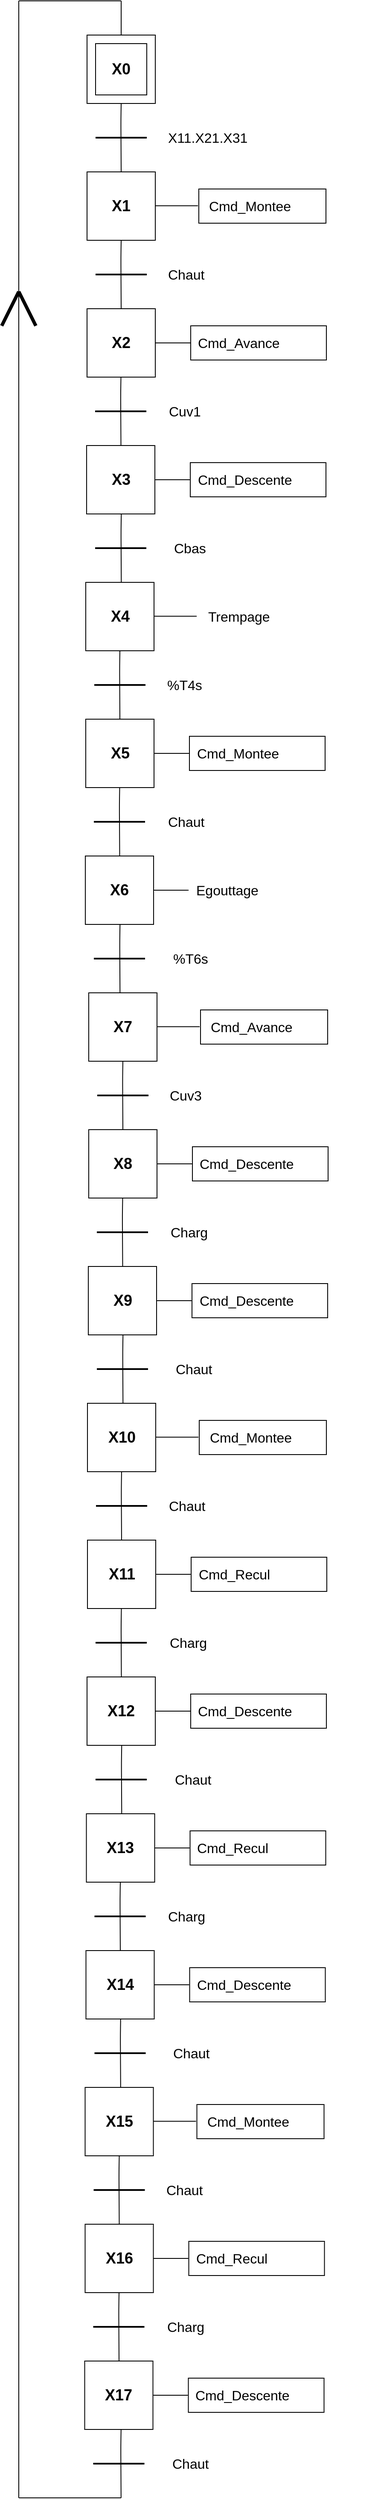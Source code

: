 <mxfile version="12.9.11" type="github">
  <diagram id="j1norhdIm9kePcJpWqvb" name="Page-1">
    <mxGraphModel dx="1038" dy="1717" grid="1" gridSize="10" guides="1" tooltips="1" connect="1" arrows="1" fold="1" page="1" pageScale="1" pageWidth="827" pageHeight="1169" math="0" shadow="0">
      <root>
        <mxCell id="0" />
        <mxCell id="1" parent="0" />
        <mxCell id="5EyspFnGqT75Ce_qzCmO-32" value="" style="rounded=0;whiteSpace=wrap;html=1;" parent="1" vertex="1">
          <mxGeometry x="441" y="-540" width="159" height="40" as="geometry" />
        </mxCell>
        <mxCell id="5EyspFnGqT75Ce_qzCmO-27" value="" style="rounded=0;whiteSpace=wrap;html=1;" parent="1" vertex="1">
          <mxGeometry x="451" y="-860" width="149" height="40" as="geometry" />
        </mxCell>
        <mxCell id="5EyspFnGqT75Ce_qzCmO-1" value="" style="group" parent="1" vertex="1" connectable="0">
          <mxGeometry x="320" y="-1040" width="80" height="80" as="geometry" />
        </mxCell>
        <mxCell id="5EyspFnGqT75Ce_qzCmO-2" value="" style="whiteSpace=wrap;html=1;aspect=fixed;" parent="5EyspFnGqT75Ce_qzCmO-1" vertex="1">
          <mxGeometry width="80" height="80" as="geometry" />
        </mxCell>
        <mxCell id="5EyspFnGqT75Ce_qzCmO-3" value="" style="whiteSpace=wrap;html=1;aspect=fixed;" parent="5EyspFnGqT75Ce_qzCmO-1" vertex="1">
          <mxGeometry x="10" y="10" width="60" height="60" as="geometry" />
        </mxCell>
        <mxCell id="5EyspFnGqT75Ce_qzCmO-4" value="&lt;font size=&quot;1&quot;&gt;&lt;b style=&quot;font-size: 18px&quot;&gt;X0&lt;/b&gt;&lt;/font&gt;" style="text;html=1;strokeColor=none;fillColor=none;align=center;verticalAlign=middle;whiteSpace=wrap;rounded=0;" parent="5EyspFnGqT75Ce_qzCmO-1" vertex="1">
          <mxGeometry x="20" y="30" width="40" height="20" as="geometry" />
        </mxCell>
        <mxCell id="5EyspFnGqT75Ce_qzCmO-6" value="" style="endArrow=none;html=1;entryX=0.5;entryY=1;entryDx=0;entryDy=0;exitX=0.5;exitY=0;exitDx=0;exitDy=0;" parent="1" source="5EyspFnGqT75Ce_qzCmO-7" edge="1">
          <mxGeometry width="50" height="50" relative="1" as="geometry">
            <mxPoint x="360" y="-920" as="sourcePoint" />
            <mxPoint x="360" y="-960" as="targetPoint" />
            <Array as="points">
              <mxPoint x="359.66" y="-940" />
            </Array>
          </mxGeometry>
        </mxCell>
        <mxCell id="5EyspFnGqT75Ce_qzCmO-7" value="" style="whiteSpace=wrap;html=1;aspect=fixed;" parent="1" vertex="1">
          <mxGeometry x="320.0" y="-880" width="80" height="80" as="geometry" />
        </mxCell>
        <mxCell id="5EyspFnGqT75Ce_qzCmO-8" value="" style="endArrow=none;html=1;strokeWidth=2;" parent="1" edge="1">
          <mxGeometry width="50" height="50" relative="1" as="geometry">
            <mxPoint x="330" y="-920" as="sourcePoint" />
            <mxPoint x="390" y="-920" as="targetPoint" />
          </mxGeometry>
        </mxCell>
        <mxCell id="5EyspFnGqT75Ce_qzCmO-9" value="" style="endArrow=none;html=1;entryX=0.5;entryY=1;entryDx=0;entryDy=0;exitX=0.5;exitY=0;exitDx=0;exitDy=0;" parent="1" source="5EyspFnGqT75Ce_qzCmO-10" edge="1">
          <mxGeometry width="50" height="50" relative="1" as="geometry">
            <mxPoint x="360" y="-760" as="sourcePoint" />
            <mxPoint x="360" y="-800" as="targetPoint" />
            <Array as="points">
              <mxPoint x="359.66" y="-780" />
            </Array>
          </mxGeometry>
        </mxCell>
        <mxCell id="5EyspFnGqT75Ce_qzCmO-10" value="" style="whiteSpace=wrap;html=1;aspect=fixed;" parent="1" vertex="1">
          <mxGeometry x="320.0" y="-720" width="80" height="80" as="geometry" />
        </mxCell>
        <mxCell id="5EyspFnGqT75Ce_qzCmO-11" value="" style="endArrow=none;html=1;strokeWidth=2;" parent="1" edge="1">
          <mxGeometry width="50" height="50" relative="1" as="geometry">
            <mxPoint x="330" y="-760" as="sourcePoint" />
            <mxPoint x="390" y="-760" as="targetPoint" />
          </mxGeometry>
        </mxCell>
        <mxCell id="5EyspFnGqT75Ce_qzCmO-12" value="&lt;font size=&quot;1&quot;&gt;&lt;b style=&quot;font-size: 18px&quot;&gt;X1&lt;/b&gt;&lt;/font&gt;" style="text;html=1;strokeColor=none;fillColor=none;align=center;verticalAlign=middle;whiteSpace=wrap;rounded=0;" parent="1" vertex="1">
          <mxGeometry x="340" y="-850" width="40" height="20" as="geometry" />
        </mxCell>
        <mxCell id="5EyspFnGqT75Ce_qzCmO-13" value="&lt;font size=&quot;1&quot;&gt;&lt;b style=&quot;font-size: 18px&quot;&gt;X2&lt;/b&gt;&lt;/font&gt;" style="text;html=1;strokeColor=none;fillColor=none;align=center;verticalAlign=middle;whiteSpace=wrap;rounded=0;" parent="1" vertex="1">
          <mxGeometry x="340" y="-690" width="40" height="20" as="geometry" />
        </mxCell>
        <mxCell id="5EyspFnGqT75Ce_qzCmO-14" value="&lt;font style=&quot;font-size: 16px&quot;&gt;X11.X21.X31&lt;br&gt;&lt;/font&gt;" style="text;html=1;strokeColor=none;fillColor=none;align=left;verticalAlign=middle;whiteSpace=wrap;rounded=0;" parent="1" vertex="1">
          <mxGeometry x="413" y="-930" width="247" height="20" as="geometry" />
        </mxCell>
        <mxCell id="5EyspFnGqT75Ce_qzCmO-15" value="" style="endArrow=none;html=1;strokeWidth=1;" parent="1" edge="1">
          <mxGeometry width="50" height="50" relative="1" as="geometry">
            <mxPoint x="400" y="-840.34" as="sourcePoint" />
            <mxPoint x="450" y="-840.34" as="targetPoint" />
          </mxGeometry>
        </mxCell>
        <mxCell id="5EyspFnGqT75Ce_qzCmO-16" value="&lt;font style=&quot;font-size: 16px&quot;&gt;Chaut&lt;br&gt;&lt;/font&gt;" style="text;html=1;strokeColor=none;fillColor=none;align=left;verticalAlign=middle;whiteSpace=wrap;rounded=0;" parent="1" vertex="1">
          <mxGeometry x="413" y="-770" width="77" height="20" as="geometry" />
        </mxCell>
        <mxCell id="5EyspFnGqT75Ce_qzCmO-17" value="&lt;font style=&quot;font-size: 16px&quot;&gt;&lt;br&gt;&lt;/font&gt;" style="text;html=1;strokeColor=none;fillColor=none;align=left;verticalAlign=middle;whiteSpace=wrap;rounded=0;" parent="1" vertex="1">
          <mxGeometry x="413" y="-450" width="106" height="20" as="geometry" />
        </mxCell>
        <mxCell id="5EyspFnGqT75Ce_qzCmO-18" value="&lt;font style=&quot;font-size: 16px&quot;&gt;Cmd_Montee&lt;/font&gt;" style="text;html=1;strokeColor=none;fillColor=none;align=left;verticalAlign=middle;whiteSpace=wrap;rounded=0;" parent="1" vertex="1">
          <mxGeometry x="461" y="-850" width="100" height="20" as="geometry" />
        </mxCell>
        <mxCell id="5EyspFnGqT75Ce_qzCmO-19" value="" style="whiteSpace=wrap;html=1;aspect=fixed;" parent="1" vertex="1">
          <mxGeometry x="319.5" y="-560" width="80" height="80" as="geometry" />
        </mxCell>
        <mxCell id="5EyspFnGqT75Ce_qzCmO-20" value="&lt;span style=&quot;font-size: 18px&quot;&gt;&lt;b&gt;X3&lt;/b&gt;&lt;/span&gt;" style="text;html=1;strokeColor=none;fillColor=none;align=center;verticalAlign=middle;whiteSpace=wrap;rounded=0;" parent="1" vertex="1">
          <mxGeometry x="339.5" y="-530" width="40" height="20" as="geometry" />
        </mxCell>
        <mxCell id="5EyspFnGqT75Ce_qzCmO-21" value="&lt;font style=&quot;font-size: 16px&quot;&gt;Cmd_Descente&lt;/font&gt;" style="text;html=1;strokeColor=none;fillColor=none;align=left;verticalAlign=middle;whiteSpace=wrap;rounded=0;" parent="1" vertex="1">
          <mxGeometry x="447.5" y="-530" width="140" height="20" as="geometry" />
        </mxCell>
        <mxCell id="5EyspFnGqT75Ce_qzCmO-22" value="" style="endArrow=none;html=1;strokeWidth=1;entryX=0;entryY=0.5;entryDx=0;entryDy=0;exitX=1;exitY=0.5;exitDx=0;exitDy=0;" parent="1" source="5EyspFnGqT75Ce_qzCmO-19" edge="1">
          <mxGeometry width="50" height="50" relative="1" as="geometry">
            <mxPoint x="399.5" y="-520.5" as="sourcePoint" />
            <mxPoint x="440.5" y="-520" as="targetPoint" />
          </mxGeometry>
        </mxCell>
        <mxCell id="5EyspFnGqT75Ce_qzCmO-23" value="" style="endArrow=none;html=1;strokeWidth=2;" parent="1" edge="1">
          <mxGeometry width="50" height="50" relative="1" as="geometry">
            <mxPoint x="329.5" y="-440" as="sourcePoint" />
            <mxPoint x="389.5" y="-440" as="targetPoint" />
          </mxGeometry>
        </mxCell>
        <mxCell id="5EyspFnGqT75Ce_qzCmO-25" value="" style="endArrow=none;html=1;entryX=0.5;entryY=1;entryDx=0;entryDy=0;exitX=0.5;exitY=0;exitDx=0;exitDy=0;" parent="1" edge="1">
          <mxGeometry width="50" height="50" relative="1" as="geometry">
            <mxPoint x="359.75" y="-560.0" as="sourcePoint" />
            <mxPoint x="359.75" y="-640" as="targetPoint" />
            <Array as="points">
              <mxPoint x="359.41" y="-620" />
            </Array>
          </mxGeometry>
        </mxCell>
        <mxCell id="5EyspFnGqT75Ce_qzCmO-26" value="" style="endArrow=none;html=1;strokeWidth=2;" parent="1" edge="1">
          <mxGeometry width="50" height="50" relative="1" as="geometry">
            <mxPoint x="329.5" y="-600.0" as="sourcePoint" />
            <mxPoint x="389.5" y="-600.0" as="targetPoint" />
          </mxGeometry>
        </mxCell>
        <mxCell id="5EyspFnGqT75Ce_qzCmO-37" value="" style="rounded=0;whiteSpace=wrap;html=1;" parent="1" vertex="1">
          <mxGeometry x="441.5" y="-700" width="159" height="40" as="geometry" />
        </mxCell>
        <mxCell id="5EyspFnGqT75Ce_qzCmO-38" value="&lt;span style=&quot;font-size: 16px&quot;&gt;Cmd_Avance&lt;/span&gt;" style="text;html=1;strokeColor=none;fillColor=none;align=left;verticalAlign=middle;whiteSpace=wrap;rounded=0;" parent="1" vertex="1">
          <mxGeometry x="448" y="-690" width="140" height="20" as="geometry" />
        </mxCell>
        <mxCell id="5EyspFnGqT75Ce_qzCmO-39" value="" style="endArrow=none;html=1;strokeWidth=1;entryX=0;entryY=0.5;entryDx=0;entryDy=0;exitX=1;exitY=0.5;exitDx=0;exitDy=0;" parent="1" edge="1">
          <mxGeometry width="50" height="50" relative="1" as="geometry">
            <mxPoint x="400" y="-680" as="sourcePoint" />
            <mxPoint x="441" y="-680" as="targetPoint" />
          </mxGeometry>
        </mxCell>
        <mxCell id="5EyspFnGqT75Ce_qzCmO-40" value="&lt;font style=&quot;font-size: 16px&quot;&gt;Cuv1&lt;br&gt;&lt;/font&gt;" style="text;html=1;strokeColor=none;fillColor=none;align=left;verticalAlign=middle;whiteSpace=wrap;rounded=0;" parent="1" vertex="1">
          <mxGeometry x="414" y="-610" width="77" height="20" as="geometry" />
        </mxCell>
        <mxCell id="5EyspFnGqT75Ce_qzCmO-41" value="&lt;font style=&quot;font-size: 16px&quot;&gt;Cbas&lt;br&gt;&lt;/font&gt;" style="text;html=1;strokeColor=none;fillColor=none;align=left;verticalAlign=middle;whiteSpace=wrap;rounded=0;" parent="1" vertex="1">
          <mxGeometry x="420" y="-450" width="77" height="20" as="geometry" />
        </mxCell>
        <mxCell id="5EyspFnGqT75Ce_qzCmO-43" value="" style="endArrow=none;html=1;entryX=0.5;entryY=1;entryDx=0;entryDy=0;exitX=0.5;exitY=0;exitDx=0;exitDy=0;" parent="1" edge="1">
          <mxGeometry width="50" height="50" relative="1" as="geometry">
            <mxPoint x="360.14" y="-400.0" as="sourcePoint" />
            <mxPoint x="360.14" y="-480" as="targetPoint" />
            <Array as="points">
              <mxPoint x="359.8" y="-460" />
            </Array>
          </mxGeometry>
        </mxCell>
        <mxCell id="WSJRSLspplaYHqe291Kl-2" value="" style="endArrow=none;html=1;" parent="1" edge="1">
          <mxGeometry width="50" height="50" relative="1" as="geometry">
            <mxPoint x="240" y="1840" as="sourcePoint" />
            <mxPoint x="240" y="-1080" as="targetPoint" />
          </mxGeometry>
        </mxCell>
        <mxCell id="WSJRSLspplaYHqe291Kl-3" value="" style="endArrow=none;html=1;" parent="1" edge="1">
          <mxGeometry width="50" height="50" relative="1" as="geometry">
            <mxPoint x="240" y="-1080" as="sourcePoint" />
            <mxPoint x="360" y="-1080" as="targetPoint" />
          </mxGeometry>
        </mxCell>
        <mxCell id="WSJRSLspplaYHqe291Kl-4" value="" style="endArrow=none;html=1;" parent="1" edge="1">
          <mxGeometry width="50" height="50" relative="1" as="geometry">
            <mxPoint x="360" y="-1040" as="sourcePoint" />
            <mxPoint x="360" y="-1080" as="targetPoint" />
          </mxGeometry>
        </mxCell>
        <mxCell id="WSJRSLspplaYHqe291Kl-5" value="" style="endArrow=none;html=1;strokeWidth=4;" parent="1" edge="1">
          <mxGeometry width="50" height="50" relative="1" as="geometry">
            <mxPoint x="220" y="-700" as="sourcePoint" />
            <mxPoint x="240" y="-740" as="targetPoint" />
          </mxGeometry>
        </mxCell>
        <mxCell id="WSJRSLspplaYHqe291Kl-6" value="" style="endArrow=none;html=1;strokeWidth=4;" parent="1" edge="1">
          <mxGeometry width="50" height="50" relative="1" as="geometry">
            <mxPoint x="260" y="-700" as="sourcePoint" />
            <mxPoint x="240" y="-740" as="targetPoint" />
          </mxGeometry>
        </mxCell>
        <mxCell id="sFBRQRY5h0tsfyVUQxu8-4" value="" style="whiteSpace=wrap;html=1;aspect=fixed;" vertex="1" parent="1">
          <mxGeometry x="318.5" y="-400" width="80" height="80" as="geometry" />
        </mxCell>
        <mxCell id="sFBRQRY5h0tsfyVUQxu8-5" value="" style="endArrow=none;html=1;entryX=0.5;entryY=1;entryDx=0;entryDy=0;exitX=0.5;exitY=0;exitDx=0;exitDy=0;" edge="1" parent="1" source="sFBRQRY5h0tsfyVUQxu8-6">
          <mxGeometry width="50" height="50" relative="1" as="geometry">
            <mxPoint x="358.5" y="-280" as="sourcePoint" />
            <mxPoint x="358.5" y="-320" as="targetPoint" />
            <Array as="points">
              <mxPoint x="358.16" y="-300" />
            </Array>
          </mxGeometry>
        </mxCell>
        <mxCell id="sFBRQRY5h0tsfyVUQxu8-6" value="" style="whiteSpace=wrap;html=1;aspect=fixed;" vertex="1" parent="1">
          <mxGeometry x="318.5" y="-240" width="80" height="80" as="geometry" />
        </mxCell>
        <mxCell id="sFBRQRY5h0tsfyVUQxu8-7" value="" style="endArrow=none;html=1;strokeWidth=2;" edge="1" parent="1">
          <mxGeometry width="50" height="50" relative="1" as="geometry">
            <mxPoint x="328.5" y="-280" as="sourcePoint" />
            <mxPoint x="388.5" y="-280" as="targetPoint" />
          </mxGeometry>
        </mxCell>
        <mxCell id="sFBRQRY5h0tsfyVUQxu8-8" value="&lt;font size=&quot;1&quot;&gt;&lt;b style=&quot;font-size: 18px&quot;&gt;X4&lt;/b&gt;&lt;/font&gt;" style="text;html=1;strokeColor=none;fillColor=none;align=center;verticalAlign=middle;whiteSpace=wrap;rounded=0;" vertex="1" parent="1">
          <mxGeometry x="338.5" y="-370" width="40" height="20" as="geometry" />
        </mxCell>
        <mxCell id="sFBRQRY5h0tsfyVUQxu8-9" value="&lt;font size=&quot;1&quot;&gt;&lt;b style=&quot;font-size: 18px&quot;&gt;X5&lt;/b&gt;&lt;/font&gt;" style="text;html=1;strokeColor=none;fillColor=none;align=center;verticalAlign=middle;whiteSpace=wrap;rounded=0;" vertex="1" parent="1">
          <mxGeometry x="338.5" y="-210" width="40" height="20" as="geometry" />
        </mxCell>
        <mxCell id="sFBRQRY5h0tsfyVUQxu8-10" value="" style="endArrow=none;html=1;strokeWidth=1;" edge="1" parent="1">
          <mxGeometry width="50" height="50" relative="1" as="geometry">
            <mxPoint x="398.5" y="-360.34" as="sourcePoint" />
            <mxPoint x="448.5" y="-360.34" as="targetPoint" />
          </mxGeometry>
        </mxCell>
        <mxCell id="sFBRQRY5h0tsfyVUQxu8-11" value="&lt;font style=&quot;font-size: 16px&quot;&gt;%T4s&lt;br&gt;&lt;/font&gt;" style="text;html=1;strokeColor=none;fillColor=none;align=left;verticalAlign=middle;whiteSpace=wrap;rounded=0;" vertex="1" parent="1">
          <mxGeometry x="411.5" y="-290" width="77" height="20" as="geometry" />
        </mxCell>
        <mxCell id="sFBRQRY5h0tsfyVUQxu8-12" value="&lt;font style=&quot;font-size: 16px&quot;&gt;&lt;br&gt;&lt;/font&gt;" style="text;html=1;strokeColor=none;fillColor=none;align=left;verticalAlign=middle;whiteSpace=wrap;rounded=0;" vertex="1" parent="1">
          <mxGeometry x="411.5" y="30" width="106" height="20" as="geometry" />
        </mxCell>
        <mxCell id="sFBRQRY5h0tsfyVUQxu8-13" value="&lt;font style=&quot;font-size: 16px&quot;&gt;Trempage&lt;/font&gt;" style="text;html=1;strokeColor=none;fillColor=none;align=left;verticalAlign=middle;whiteSpace=wrap;rounded=0;" vertex="1" parent="1">
          <mxGeometry x="459.5" y="-370" width="100" height="20" as="geometry" />
        </mxCell>
        <mxCell id="sFBRQRY5h0tsfyVUQxu8-14" value="" style="whiteSpace=wrap;html=1;aspect=fixed;" vertex="1" parent="1">
          <mxGeometry x="318" y="-80" width="80" height="80" as="geometry" />
        </mxCell>
        <mxCell id="sFBRQRY5h0tsfyVUQxu8-15" value="&lt;span style=&quot;font-size: 18px&quot;&gt;&lt;b&gt;X6&lt;/b&gt;&lt;/span&gt;" style="text;html=1;strokeColor=none;fillColor=none;align=center;verticalAlign=middle;whiteSpace=wrap;rounded=0;" vertex="1" parent="1">
          <mxGeometry x="338" y="-50" width="40" height="20" as="geometry" />
        </mxCell>
        <mxCell id="sFBRQRY5h0tsfyVUQxu8-16" value="&lt;font style=&quot;font-size: 16px&quot;&gt;Egouttage&lt;/font&gt;" style="text;html=1;strokeColor=none;fillColor=none;align=left;verticalAlign=middle;whiteSpace=wrap;rounded=0;" vertex="1" parent="1">
          <mxGeometry x="446" y="-50" width="140" height="20" as="geometry" />
        </mxCell>
        <mxCell id="sFBRQRY5h0tsfyVUQxu8-17" value="" style="endArrow=none;html=1;strokeWidth=1;entryX=0;entryY=0.5;entryDx=0;entryDy=0;exitX=1;exitY=0.5;exitDx=0;exitDy=0;" edge="1" parent="1" source="sFBRQRY5h0tsfyVUQxu8-14">
          <mxGeometry width="50" height="50" relative="1" as="geometry">
            <mxPoint x="398" y="-40.5" as="sourcePoint" />
            <mxPoint x="439" y="-40" as="targetPoint" />
          </mxGeometry>
        </mxCell>
        <mxCell id="sFBRQRY5h0tsfyVUQxu8-18" value="" style="endArrow=none;html=1;strokeWidth=2;" edge="1" parent="1">
          <mxGeometry width="50" height="50" relative="1" as="geometry">
            <mxPoint x="328" y="40" as="sourcePoint" />
            <mxPoint x="388" y="40" as="targetPoint" />
          </mxGeometry>
        </mxCell>
        <mxCell id="sFBRQRY5h0tsfyVUQxu8-19" value="" style="endArrow=none;html=1;entryX=0.5;entryY=1;entryDx=0;entryDy=0;exitX=0.5;exitY=0;exitDx=0;exitDy=0;" edge="1" parent="1">
          <mxGeometry width="50" height="50" relative="1" as="geometry">
            <mxPoint x="358.25" y="-80.0" as="sourcePoint" />
            <mxPoint x="358.25" y="-160" as="targetPoint" />
            <Array as="points">
              <mxPoint x="357.91" y="-140" />
            </Array>
          </mxGeometry>
        </mxCell>
        <mxCell id="sFBRQRY5h0tsfyVUQxu8-20" value="" style="endArrow=none;html=1;strokeWidth=2;" edge="1" parent="1">
          <mxGeometry width="50" height="50" relative="1" as="geometry">
            <mxPoint x="328" y="-120.0" as="sourcePoint" />
            <mxPoint x="388" y="-120.0" as="targetPoint" />
          </mxGeometry>
        </mxCell>
        <mxCell id="sFBRQRY5h0tsfyVUQxu8-21" value="" style="rounded=0;whiteSpace=wrap;html=1;" vertex="1" parent="1">
          <mxGeometry x="440" y="-220" width="159" height="40" as="geometry" />
        </mxCell>
        <mxCell id="sFBRQRY5h0tsfyVUQxu8-22" value="&lt;span style=&quot;font-size: 16px&quot;&gt;Cmd_Montee&lt;/span&gt;" style="text;html=1;strokeColor=none;fillColor=none;align=left;verticalAlign=middle;whiteSpace=wrap;rounded=0;" vertex="1" parent="1">
          <mxGeometry x="446.5" y="-210" width="140" height="20" as="geometry" />
        </mxCell>
        <mxCell id="sFBRQRY5h0tsfyVUQxu8-23" value="" style="endArrow=none;html=1;strokeWidth=1;entryX=0;entryY=0.5;entryDx=0;entryDy=0;exitX=1;exitY=0.5;exitDx=0;exitDy=0;" edge="1" parent="1">
          <mxGeometry width="50" height="50" relative="1" as="geometry">
            <mxPoint x="398.5" y="-200" as="sourcePoint" />
            <mxPoint x="439.5" y="-200" as="targetPoint" />
          </mxGeometry>
        </mxCell>
        <mxCell id="sFBRQRY5h0tsfyVUQxu8-24" value="&lt;font style=&quot;font-size: 16px&quot;&gt;Chaut&lt;br&gt;&lt;/font&gt;" style="text;html=1;strokeColor=none;fillColor=none;align=left;verticalAlign=middle;whiteSpace=wrap;rounded=0;" vertex="1" parent="1">
          <mxGeometry x="412.5" y="-130" width="77" height="20" as="geometry" />
        </mxCell>
        <mxCell id="sFBRQRY5h0tsfyVUQxu8-25" value="&lt;font style=&quot;font-size: 16px&quot;&gt;%T6s&lt;br&gt;&lt;/font&gt;" style="text;html=1;strokeColor=none;fillColor=none;align=left;verticalAlign=middle;whiteSpace=wrap;rounded=0;" vertex="1" parent="1">
          <mxGeometry x="418.5" y="30" width="77" height="20" as="geometry" />
        </mxCell>
        <mxCell id="sFBRQRY5h0tsfyVUQxu8-26" value="" style="endArrow=none;html=1;entryX=0.5;entryY=1;entryDx=0;entryDy=0;exitX=0.5;exitY=0;exitDx=0;exitDy=0;" edge="1" parent="1">
          <mxGeometry width="50" height="50" relative="1" as="geometry">
            <mxPoint x="358.64" y="80.0" as="sourcePoint" />
            <mxPoint x="358.64" as="targetPoint" />
            <Array as="points">
              <mxPoint x="358.3" y="20" />
            </Array>
          </mxGeometry>
        </mxCell>
        <mxCell id="sFBRQRY5h0tsfyVUQxu8-27" value="" style="rounded=0;whiteSpace=wrap;html=1;" vertex="1" parent="1">
          <mxGeometry x="443" y="420" width="159" height="40" as="geometry" />
        </mxCell>
        <mxCell id="sFBRQRY5h0tsfyVUQxu8-28" value="" style="rounded=0;whiteSpace=wrap;html=1;" vertex="1" parent="1">
          <mxGeometry x="453" y="100" width="149" height="40" as="geometry" />
        </mxCell>
        <mxCell id="sFBRQRY5h0tsfyVUQxu8-29" value="" style="whiteSpace=wrap;html=1;aspect=fixed;" vertex="1" parent="1">
          <mxGeometry x="322.0" y="80" width="80" height="80" as="geometry" />
        </mxCell>
        <mxCell id="sFBRQRY5h0tsfyVUQxu8-30" value="" style="endArrow=none;html=1;entryX=0.5;entryY=1;entryDx=0;entryDy=0;exitX=0.5;exitY=0;exitDx=0;exitDy=0;" edge="1" parent="1" source="sFBRQRY5h0tsfyVUQxu8-31">
          <mxGeometry width="50" height="50" relative="1" as="geometry">
            <mxPoint x="362" y="200" as="sourcePoint" />
            <mxPoint x="362" y="160" as="targetPoint" />
            <Array as="points">
              <mxPoint x="361.66" y="180" />
            </Array>
          </mxGeometry>
        </mxCell>
        <mxCell id="sFBRQRY5h0tsfyVUQxu8-31" value="" style="whiteSpace=wrap;html=1;aspect=fixed;" vertex="1" parent="1">
          <mxGeometry x="322.0" y="240" width="80" height="80" as="geometry" />
        </mxCell>
        <mxCell id="sFBRQRY5h0tsfyVUQxu8-32" value="" style="endArrow=none;html=1;strokeWidth=2;" edge="1" parent="1">
          <mxGeometry width="50" height="50" relative="1" as="geometry">
            <mxPoint x="332" y="200" as="sourcePoint" />
            <mxPoint x="392" y="200" as="targetPoint" />
          </mxGeometry>
        </mxCell>
        <mxCell id="sFBRQRY5h0tsfyVUQxu8-33" value="&lt;font size=&quot;1&quot;&gt;&lt;b style=&quot;font-size: 18px&quot;&gt;X7&lt;/b&gt;&lt;/font&gt;" style="text;html=1;strokeColor=none;fillColor=none;align=center;verticalAlign=middle;whiteSpace=wrap;rounded=0;" vertex="1" parent="1">
          <mxGeometry x="342" y="110" width="40" height="20" as="geometry" />
        </mxCell>
        <mxCell id="sFBRQRY5h0tsfyVUQxu8-34" value="&lt;font size=&quot;1&quot;&gt;&lt;b style=&quot;font-size: 18px&quot;&gt;X8&lt;/b&gt;&lt;/font&gt;" style="text;html=1;strokeColor=none;fillColor=none;align=center;verticalAlign=middle;whiteSpace=wrap;rounded=0;" vertex="1" parent="1">
          <mxGeometry x="342" y="270" width="40" height="20" as="geometry" />
        </mxCell>
        <mxCell id="sFBRQRY5h0tsfyVUQxu8-35" value="" style="endArrow=none;html=1;strokeWidth=1;" edge="1" parent="1">
          <mxGeometry width="50" height="50" relative="1" as="geometry">
            <mxPoint x="402" y="119.66" as="sourcePoint" />
            <mxPoint x="452" y="119.66" as="targetPoint" />
          </mxGeometry>
        </mxCell>
        <mxCell id="sFBRQRY5h0tsfyVUQxu8-36" value="&lt;font style=&quot;font-size: 16px&quot;&gt;Cuv3&lt;br&gt;&lt;/font&gt;" style="text;html=1;strokeColor=none;fillColor=none;align=left;verticalAlign=middle;whiteSpace=wrap;rounded=0;" vertex="1" parent="1">
          <mxGeometry x="415" y="190" width="77" height="20" as="geometry" />
        </mxCell>
        <mxCell id="sFBRQRY5h0tsfyVUQxu8-37" value="&lt;font style=&quot;font-size: 16px&quot;&gt;&lt;br&gt;&lt;/font&gt;" style="text;html=1;strokeColor=none;fillColor=none;align=left;verticalAlign=middle;whiteSpace=wrap;rounded=0;" vertex="1" parent="1">
          <mxGeometry x="415" y="510" width="106" height="20" as="geometry" />
        </mxCell>
        <mxCell id="sFBRQRY5h0tsfyVUQxu8-38" value="&lt;font style=&quot;font-size: 16px&quot;&gt;Cmd_Avance&lt;/font&gt;" style="text;html=1;strokeColor=none;fillColor=none;align=left;verticalAlign=middle;whiteSpace=wrap;rounded=0;" vertex="1" parent="1">
          <mxGeometry x="463" y="110" width="100" height="20" as="geometry" />
        </mxCell>
        <mxCell id="sFBRQRY5h0tsfyVUQxu8-39" value="" style="whiteSpace=wrap;html=1;aspect=fixed;" vertex="1" parent="1">
          <mxGeometry x="321.5" y="400" width="80" height="80" as="geometry" />
        </mxCell>
        <mxCell id="sFBRQRY5h0tsfyVUQxu8-40" value="&lt;span style=&quot;font-size: 18px&quot;&gt;&lt;b&gt;X9&lt;/b&gt;&lt;/span&gt;" style="text;html=1;strokeColor=none;fillColor=none;align=center;verticalAlign=middle;whiteSpace=wrap;rounded=0;" vertex="1" parent="1">
          <mxGeometry x="341.5" y="430" width="40" height="20" as="geometry" />
        </mxCell>
        <mxCell id="sFBRQRY5h0tsfyVUQxu8-41" value="&lt;font style=&quot;font-size: 16px&quot;&gt;Cmd_Descente&lt;/font&gt;" style="text;html=1;strokeColor=none;fillColor=none;align=left;verticalAlign=middle;whiteSpace=wrap;rounded=0;" vertex="1" parent="1">
          <mxGeometry x="449.5" y="430" width="140" height="20" as="geometry" />
        </mxCell>
        <mxCell id="sFBRQRY5h0tsfyVUQxu8-42" value="" style="endArrow=none;html=1;strokeWidth=1;entryX=0;entryY=0.5;entryDx=0;entryDy=0;exitX=1;exitY=0.5;exitDx=0;exitDy=0;" edge="1" parent="1" source="sFBRQRY5h0tsfyVUQxu8-39">
          <mxGeometry width="50" height="50" relative="1" as="geometry">
            <mxPoint x="401.5" y="439.5" as="sourcePoint" />
            <mxPoint x="442.5" y="440" as="targetPoint" />
          </mxGeometry>
        </mxCell>
        <mxCell id="sFBRQRY5h0tsfyVUQxu8-43" value="" style="endArrow=none;html=1;strokeWidth=2;" edge="1" parent="1">
          <mxGeometry width="50" height="50" relative="1" as="geometry">
            <mxPoint x="331.5" y="520" as="sourcePoint" />
            <mxPoint x="391.5" y="520" as="targetPoint" />
          </mxGeometry>
        </mxCell>
        <mxCell id="sFBRQRY5h0tsfyVUQxu8-44" value="" style="endArrow=none;html=1;entryX=0.5;entryY=1;entryDx=0;entryDy=0;exitX=0.5;exitY=0;exitDx=0;exitDy=0;" edge="1" parent="1">
          <mxGeometry width="50" height="50" relative="1" as="geometry">
            <mxPoint x="361.75" y="400.0" as="sourcePoint" />
            <mxPoint x="361.75" y="320" as="targetPoint" />
            <Array as="points">
              <mxPoint x="361.41" y="340" />
            </Array>
          </mxGeometry>
        </mxCell>
        <mxCell id="sFBRQRY5h0tsfyVUQxu8-45" value="" style="endArrow=none;html=1;strokeWidth=2;" edge="1" parent="1">
          <mxGeometry width="50" height="50" relative="1" as="geometry">
            <mxPoint x="331.5" y="360.0" as="sourcePoint" />
            <mxPoint x="391.5" y="360.0" as="targetPoint" />
          </mxGeometry>
        </mxCell>
        <mxCell id="sFBRQRY5h0tsfyVUQxu8-46" value="" style="rounded=0;whiteSpace=wrap;html=1;" vertex="1" parent="1">
          <mxGeometry x="443.5" y="260" width="159" height="40" as="geometry" />
        </mxCell>
        <mxCell id="sFBRQRY5h0tsfyVUQxu8-47" value="&lt;span style=&quot;font-size: 16px&quot;&gt;Cmd_Descente&lt;/span&gt;" style="text;html=1;strokeColor=none;fillColor=none;align=left;verticalAlign=middle;whiteSpace=wrap;rounded=0;" vertex="1" parent="1">
          <mxGeometry x="450" y="270" width="140" height="20" as="geometry" />
        </mxCell>
        <mxCell id="sFBRQRY5h0tsfyVUQxu8-48" value="" style="endArrow=none;html=1;strokeWidth=1;entryX=0;entryY=0.5;entryDx=0;entryDy=0;exitX=1;exitY=0.5;exitDx=0;exitDy=0;" edge="1" parent="1">
          <mxGeometry width="50" height="50" relative="1" as="geometry">
            <mxPoint x="402" y="280" as="sourcePoint" />
            <mxPoint x="443" y="280" as="targetPoint" />
          </mxGeometry>
        </mxCell>
        <mxCell id="sFBRQRY5h0tsfyVUQxu8-49" value="&lt;font style=&quot;font-size: 16px&quot;&gt;Charg&lt;br&gt;&lt;/font&gt;" style="text;html=1;strokeColor=none;fillColor=none;align=left;verticalAlign=middle;whiteSpace=wrap;rounded=0;" vertex="1" parent="1">
          <mxGeometry x="416" y="350" width="77" height="20" as="geometry" />
        </mxCell>
        <mxCell id="sFBRQRY5h0tsfyVUQxu8-50" value="&lt;font style=&quot;font-size: 16px&quot;&gt;Chaut&lt;br&gt;&lt;/font&gt;" style="text;html=1;strokeColor=none;fillColor=none;align=left;verticalAlign=middle;whiteSpace=wrap;rounded=0;" vertex="1" parent="1">
          <mxGeometry x="422" y="510" width="77" height="20" as="geometry" />
        </mxCell>
        <mxCell id="sFBRQRY5h0tsfyVUQxu8-51" value="" style="endArrow=none;html=1;entryX=0.5;entryY=1;entryDx=0;entryDy=0;exitX=0.5;exitY=0;exitDx=0;exitDy=0;" edge="1" parent="1">
          <mxGeometry width="50" height="50" relative="1" as="geometry">
            <mxPoint x="362.14" y="560" as="sourcePoint" />
            <mxPoint x="362.14" y="480" as="targetPoint" />
            <Array as="points">
              <mxPoint x="361.8" y="500" />
            </Array>
          </mxGeometry>
        </mxCell>
        <mxCell id="sFBRQRY5h0tsfyVUQxu8-52" value="" style="rounded=0;whiteSpace=wrap;html=1;" vertex="1" parent="1">
          <mxGeometry x="441.5" y="900" width="159" height="40" as="geometry" />
        </mxCell>
        <mxCell id="sFBRQRY5h0tsfyVUQxu8-53" value="" style="rounded=0;whiteSpace=wrap;html=1;" vertex="1" parent="1">
          <mxGeometry x="451.5" y="580" width="149" height="40" as="geometry" />
        </mxCell>
        <mxCell id="sFBRQRY5h0tsfyVUQxu8-54" value="" style="whiteSpace=wrap;html=1;aspect=fixed;" vertex="1" parent="1">
          <mxGeometry x="320.5" y="560" width="80" height="80" as="geometry" />
        </mxCell>
        <mxCell id="sFBRQRY5h0tsfyVUQxu8-55" value="" style="endArrow=none;html=1;entryX=0.5;entryY=1;entryDx=0;entryDy=0;exitX=0.5;exitY=0;exitDx=0;exitDy=0;" edge="1" parent="1" source="sFBRQRY5h0tsfyVUQxu8-56">
          <mxGeometry width="50" height="50" relative="1" as="geometry">
            <mxPoint x="360.5" y="680" as="sourcePoint" />
            <mxPoint x="360.5" y="640" as="targetPoint" />
            <Array as="points">
              <mxPoint x="360.16" y="660" />
            </Array>
          </mxGeometry>
        </mxCell>
        <mxCell id="sFBRQRY5h0tsfyVUQxu8-56" value="" style="whiteSpace=wrap;html=1;aspect=fixed;" vertex="1" parent="1">
          <mxGeometry x="320.5" y="720" width="80" height="80" as="geometry" />
        </mxCell>
        <mxCell id="sFBRQRY5h0tsfyVUQxu8-57" value="" style="endArrow=none;html=1;strokeWidth=2;" edge="1" parent="1">
          <mxGeometry width="50" height="50" relative="1" as="geometry">
            <mxPoint x="330.5" y="680" as="sourcePoint" />
            <mxPoint x="390.5" y="680" as="targetPoint" />
          </mxGeometry>
        </mxCell>
        <mxCell id="sFBRQRY5h0tsfyVUQxu8-58" value="&lt;font size=&quot;1&quot;&gt;&lt;b style=&quot;font-size: 18px&quot;&gt;X10&lt;/b&gt;&lt;/font&gt;" style="text;html=1;strokeColor=none;fillColor=none;align=center;verticalAlign=middle;whiteSpace=wrap;rounded=0;" vertex="1" parent="1">
          <mxGeometry x="340.5" y="590" width="40" height="20" as="geometry" />
        </mxCell>
        <mxCell id="sFBRQRY5h0tsfyVUQxu8-59" value="&lt;font size=&quot;1&quot;&gt;&lt;b style=&quot;font-size: 18px&quot;&gt;X11&lt;/b&gt;&lt;/font&gt;" style="text;html=1;strokeColor=none;fillColor=none;align=center;verticalAlign=middle;whiteSpace=wrap;rounded=0;" vertex="1" parent="1">
          <mxGeometry x="340.5" y="750" width="40" height="20" as="geometry" />
        </mxCell>
        <mxCell id="sFBRQRY5h0tsfyVUQxu8-60" value="" style="endArrow=none;html=1;strokeWidth=1;" edge="1" parent="1">
          <mxGeometry width="50" height="50" relative="1" as="geometry">
            <mxPoint x="400.5" y="599.66" as="sourcePoint" />
            <mxPoint x="450.5" y="599.66" as="targetPoint" />
          </mxGeometry>
        </mxCell>
        <mxCell id="sFBRQRY5h0tsfyVUQxu8-61" value="&lt;font style=&quot;font-size: 16px&quot;&gt;Chaut&lt;br&gt;&lt;/font&gt;" style="text;html=1;strokeColor=none;fillColor=none;align=left;verticalAlign=middle;whiteSpace=wrap;rounded=0;" vertex="1" parent="1">
          <mxGeometry x="413.5" y="670" width="77" height="20" as="geometry" />
        </mxCell>
        <mxCell id="sFBRQRY5h0tsfyVUQxu8-62" value="&lt;font style=&quot;font-size: 16px&quot;&gt;&lt;br&gt;&lt;/font&gt;" style="text;html=1;strokeColor=none;fillColor=none;align=left;verticalAlign=middle;whiteSpace=wrap;rounded=0;" vertex="1" parent="1">
          <mxGeometry x="413.5" y="990" width="106" height="20" as="geometry" />
        </mxCell>
        <mxCell id="sFBRQRY5h0tsfyVUQxu8-63" value="&lt;font style=&quot;font-size: 16px&quot;&gt;Cmd_Montee&lt;/font&gt;" style="text;html=1;strokeColor=none;fillColor=none;align=left;verticalAlign=middle;whiteSpace=wrap;rounded=0;" vertex="1" parent="1">
          <mxGeometry x="461.5" y="590" width="100" height="20" as="geometry" />
        </mxCell>
        <mxCell id="sFBRQRY5h0tsfyVUQxu8-64" value="" style="whiteSpace=wrap;html=1;aspect=fixed;" vertex="1" parent="1">
          <mxGeometry x="320" y="880" width="80" height="80" as="geometry" />
        </mxCell>
        <mxCell id="sFBRQRY5h0tsfyVUQxu8-65" value="&lt;span style=&quot;font-size: 18px&quot;&gt;&lt;b&gt;X12&lt;/b&gt;&lt;/span&gt;" style="text;html=1;strokeColor=none;fillColor=none;align=center;verticalAlign=middle;whiteSpace=wrap;rounded=0;" vertex="1" parent="1">
          <mxGeometry x="340" y="910" width="40" height="20" as="geometry" />
        </mxCell>
        <mxCell id="sFBRQRY5h0tsfyVUQxu8-66" value="&lt;font style=&quot;font-size: 16px&quot;&gt;Cmd_Descente&lt;/font&gt;" style="text;html=1;strokeColor=none;fillColor=none;align=left;verticalAlign=middle;whiteSpace=wrap;rounded=0;" vertex="1" parent="1">
          <mxGeometry x="448" y="910" width="140" height="20" as="geometry" />
        </mxCell>
        <mxCell id="sFBRQRY5h0tsfyVUQxu8-67" value="" style="endArrow=none;html=1;strokeWidth=1;entryX=0;entryY=0.5;entryDx=0;entryDy=0;exitX=1;exitY=0.5;exitDx=0;exitDy=0;" edge="1" parent="1" source="sFBRQRY5h0tsfyVUQxu8-64">
          <mxGeometry width="50" height="50" relative="1" as="geometry">
            <mxPoint x="400" y="919.5" as="sourcePoint" />
            <mxPoint x="441" y="920" as="targetPoint" />
          </mxGeometry>
        </mxCell>
        <mxCell id="sFBRQRY5h0tsfyVUQxu8-68" value="" style="endArrow=none;html=1;strokeWidth=2;" edge="1" parent="1">
          <mxGeometry width="50" height="50" relative="1" as="geometry">
            <mxPoint x="330" y="1000" as="sourcePoint" />
            <mxPoint x="390" y="1000" as="targetPoint" />
          </mxGeometry>
        </mxCell>
        <mxCell id="sFBRQRY5h0tsfyVUQxu8-69" value="" style="endArrow=none;html=1;entryX=0.5;entryY=1;entryDx=0;entryDy=0;exitX=0.5;exitY=0;exitDx=0;exitDy=0;" edge="1" parent="1">
          <mxGeometry width="50" height="50" relative="1" as="geometry">
            <mxPoint x="360.25" y="880" as="sourcePoint" />
            <mxPoint x="360.25" y="800" as="targetPoint" />
            <Array as="points">
              <mxPoint x="359.91" y="820" />
            </Array>
          </mxGeometry>
        </mxCell>
        <mxCell id="sFBRQRY5h0tsfyVUQxu8-70" value="" style="endArrow=none;html=1;strokeWidth=2;" edge="1" parent="1">
          <mxGeometry width="50" height="50" relative="1" as="geometry">
            <mxPoint x="330" y="840" as="sourcePoint" />
            <mxPoint x="390" y="840" as="targetPoint" />
          </mxGeometry>
        </mxCell>
        <mxCell id="sFBRQRY5h0tsfyVUQxu8-71" value="" style="rounded=0;whiteSpace=wrap;html=1;" vertex="1" parent="1">
          <mxGeometry x="442" y="740" width="159" height="40" as="geometry" />
        </mxCell>
        <mxCell id="sFBRQRY5h0tsfyVUQxu8-72" value="&lt;span style=&quot;font-size: 16px&quot;&gt;Cmd_Recul&lt;/span&gt;" style="text;html=1;strokeColor=none;fillColor=none;align=left;verticalAlign=middle;whiteSpace=wrap;rounded=0;" vertex="1" parent="1">
          <mxGeometry x="448.5" y="750" width="140" height="20" as="geometry" />
        </mxCell>
        <mxCell id="sFBRQRY5h0tsfyVUQxu8-73" value="" style="endArrow=none;html=1;strokeWidth=1;entryX=0;entryY=0.5;entryDx=0;entryDy=0;exitX=1;exitY=0.5;exitDx=0;exitDy=0;" edge="1" parent="1">
          <mxGeometry width="50" height="50" relative="1" as="geometry">
            <mxPoint x="400.5" y="760" as="sourcePoint" />
            <mxPoint x="441.5" y="760" as="targetPoint" />
          </mxGeometry>
        </mxCell>
        <mxCell id="sFBRQRY5h0tsfyVUQxu8-74" value="&lt;font style=&quot;font-size: 16px&quot;&gt;Charg&lt;br&gt;&lt;/font&gt;" style="text;html=1;strokeColor=none;fillColor=none;align=left;verticalAlign=middle;whiteSpace=wrap;rounded=0;" vertex="1" parent="1">
          <mxGeometry x="414.5" y="830" width="77" height="20" as="geometry" />
        </mxCell>
        <mxCell id="sFBRQRY5h0tsfyVUQxu8-75" value="&lt;font style=&quot;font-size: 16px&quot;&gt;Chaut&lt;br&gt;&lt;/font&gt;" style="text;html=1;strokeColor=none;fillColor=none;align=left;verticalAlign=middle;whiteSpace=wrap;rounded=0;" vertex="1" parent="1">
          <mxGeometry x="420.5" y="990" width="77" height="20" as="geometry" />
        </mxCell>
        <mxCell id="sFBRQRY5h0tsfyVUQxu8-76" value="" style="endArrow=none;html=1;entryX=0.5;entryY=1;entryDx=0;entryDy=0;exitX=0.5;exitY=0;exitDx=0;exitDy=0;" edge="1" parent="1">
          <mxGeometry width="50" height="50" relative="1" as="geometry">
            <mxPoint x="360.64" y="1040" as="sourcePoint" />
            <mxPoint x="360.64" y="960" as="targetPoint" />
            <Array as="points">
              <mxPoint x="360.3" y="980" />
            </Array>
          </mxGeometry>
        </mxCell>
        <mxCell id="sFBRQRY5h0tsfyVUQxu8-77" value="" style="rounded=0;whiteSpace=wrap;html=1;" vertex="1" parent="1">
          <mxGeometry x="440.25" y="1220" width="159" height="40" as="geometry" />
        </mxCell>
        <mxCell id="sFBRQRY5h0tsfyVUQxu8-78" value="" style="whiteSpace=wrap;html=1;aspect=fixed;" vertex="1" parent="1">
          <mxGeometry x="319.25" y="1040" width="80" height="80" as="geometry" />
        </mxCell>
        <mxCell id="sFBRQRY5h0tsfyVUQxu8-79" value="&lt;font size=&quot;1&quot;&gt;&lt;b style=&quot;font-size: 18px&quot;&gt;X13&lt;/b&gt;&lt;/font&gt;" style="text;html=1;strokeColor=none;fillColor=none;align=center;verticalAlign=middle;whiteSpace=wrap;rounded=0;" vertex="1" parent="1">
          <mxGeometry x="339.25" y="1070" width="40" height="20" as="geometry" />
        </mxCell>
        <mxCell id="sFBRQRY5h0tsfyVUQxu8-80" value="&lt;font style=&quot;font-size: 16px&quot;&gt;&lt;br&gt;&lt;/font&gt;" style="text;html=1;strokeColor=none;fillColor=none;align=left;verticalAlign=middle;whiteSpace=wrap;rounded=0;" vertex="1" parent="1">
          <mxGeometry x="412.25" y="1310" width="106" height="20" as="geometry" />
        </mxCell>
        <mxCell id="sFBRQRY5h0tsfyVUQxu8-81" value="" style="whiteSpace=wrap;html=1;aspect=fixed;" vertex="1" parent="1">
          <mxGeometry x="318.75" y="1200" width="80" height="80" as="geometry" />
        </mxCell>
        <mxCell id="sFBRQRY5h0tsfyVUQxu8-82" value="&lt;span style=&quot;font-size: 18px&quot;&gt;&lt;b&gt;X14&lt;/b&gt;&lt;/span&gt;" style="text;html=1;strokeColor=none;fillColor=none;align=center;verticalAlign=middle;whiteSpace=wrap;rounded=0;" vertex="1" parent="1">
          <mxGeometry x="338.75" y="1230" width="40" height="20" as="geometry" />
        </mxCell>
        <mxCell id="sFBRQRY5h0tsfyVUQxu8-83" value="&lt;font style=&quot;font-size: 16px&quot;&gt;Cmd_Descente&lt;/font&gt;" style="text;html=1;strokeColor=none;fillColor=none;align=left;verticalAlign=middle;whiteSpace=wrap;rounded=0;" vertex="1" parent="1">
          <mxGeometry x="446.75" y="1230" width="140" height="20" as="geometry" />
        </mxCell>
        <mxCell id="sFBRQRY5h0tsfyVUQxu8-84" value="" style="endArrow=none;html=1;strokeWidth=1;entryX=0;entryY=0.5;entryDx=0;entryDy=0;exitX=1;exitY=0.5;exitDx=0;exitDy=0;" edge="1" parent="1" source="sFBRQRY5h0tsfyVUQxu8-81">
          <mxGeometry width="50" height="50" relative="1" as="geometry">
            <mxPoint x="398.75" y="1239.5" as="sourcePoint" />
            <mxPoint x="439.75" y="1240" as="targetPoint" />
          </mxGeometry>
        </mxCell>
        <mxCell id="sFBRQRY5h0tsfyVUQxu8-85" value="" style="endArrow=none;html=1;strokeWidth=2;" edge="1" parent="1">
          <mxGeometry width="50" height="50" relative="1" as="geometry">
            <mxPoint x="328.75" y="1320" as="sourcePoint" />
            <mxPoint x="388.75" y="1320" as="targetPoint" />
          </mxGeometry>
        </mxCell>
        <mxCell id="sFBRQRY5h0tsfyVUQxu8-86" value="" style="endArrow=none;html=1;entryX=0.5;entryY=1;entryDx=0;entryDy=0;exitX=0.5;exitY=0;exitDx=0;exitDy=0;" edge="1" parent="1">
          <mxGeometry width="50" height="50" relative="1" as="geometry">
            <mxPoint x="359" y="1200" as="sourcePoint" />
            <mxPoint x="359" y="1120" as="targetPoint" />
            <Array as="points">
              <mxPoint x="358.66" y="1140" />
            </Array>
          </mxGeometry>
        </mxCell>
        <mxCell id="sFBRQRY5h0tsfyVUQxu8-87" value="" style="endArrow=none;html=1;strokeWidth=2;" edge="1" parent="1">
          <mxGeometry width="50" height="50" relative="1" as="geometry">
            <mxPoint x="328.75" y="1160" as="sourcePoint" />
            <mxPoint x="388.75" y="1160" as="targetPoint" />
          </mxGeometry>
        </mxCell>
        <mxCell id="sFBRQRY5h0tsfyVUQxu8-88" value="" style="rounded=0;whiteSpace=wrap;html=1;" vertex="1" parent="1">
          <mxGeometry x="440.75" y="1060" width="159" height="40" as="geometry" />
        </mxCell>
        <mxCell id="sFBRQRY5h0tsfyVUQxu8-89" value="&lt;span style=&quot;font-size: 16px&quot;&gt;Cmd_Recul&lt;/span&gt;" style="text;html=1;strokeColor=none;fillColor=none;align=left;verticalAlign=middle;whiteSpace=wrap;rounded=0;" vertex="1" parent="1">
          <mxGeometry x="447.25" y="1070" width="140" height="20" as="geometry" />
        </mxCell>
        <mxCell id="sFBRQRY5h0tsfyVUQxu8-90" value="" style="endArrow=none;html=1;strokeWidth=1;entryX=0;entryY=0.5;entryDx=0;entryDy=0;exitX=1;exitY=0.5;exitDx=0;exitDy=0;" edge="1" parent="1">
          <mxGeometry width="50" height="50" relative="1" as="geometry">
            <mxPoint x="399.25" y="1080" as="sourcePoint" />
            <mxPoint x="440.25" y="1080" as="targetPoint" />
          </mxGeometry>
        </mxCell>
        <mxCell id="sFBRQRY5h0tsfyVUQxu8-91" value="&lt;font style=&quot;font-size: 16px&quot;&gt;Charg&lt;br&gt;&lt;/font&gt;" style="text;html=1;strokeColor=none;fillColor=none;align=left;verticalAlign=middle;whiteSpace=wrap;rounded=0;" vertex="1" parent="1">
          <mxGeometry x="413.25" y="1150" width="77" height="20" as="geometry" />
        </mxCell>
        <mxCell id="sFBRQRY5h0tsfyVUQxu8-92" value="&lt;font style=&quot;font-size: 16px&quot;&gt;Chaut&lt;br&gt;&lt;/font&gt;" style="text;html=1;strokeColor=none;fillColor=none;align=left;verticalAlign=middle;whiteSpace=wrap;rounded=0;" vertex="1" parent="1">
          <mxGeometry x="419.25" y="1310" width="77" height="20" as="geometry" />
        </mxCell>
        <mxCell id="sFBRQRY5h0tsfyVUQxu8-93" value="" style="endArrow=none;html=1;entryX=0.5;entryY=1;entryDx=0;entryDy=0;exitX=0.5;exitY=0;exitDx=0;exitDy=0;" edge="1" parent="1">
          <mxGeometry width="50" height="50" relative="1" as="geometry">
            <mxPoint x="359.39" y="1360" as="sourcePoint" />
            <mxPoint x="359.39" y="1280" as="targetPoint" />
            <Array as="points">
              <mxPoint x="359.05" y="1300" />
            </Array>
          </mxGeometry>
        </mxCell>
        <mxCell id="sFBRQRY5h0tsfyVUQxu8-94" value="" style="rounded=0;whiteSpace=wrap;html=1;" vertex="1" parent="1">
          <mxGeometry x="438.75" y="1700" width="159" height="40" as="geometry" />
        </mxCell>
        <mxCell id="sFBRQRY5h0tsfyVUQxu8-95" value="" style="rounded=0;whiteSpace=wrap;html=1;" vertex="1" parent="1">
          <mxGeometry x="448.75" y="1380" width="149" height="40" as="geometry" />
        </mxCell>
        <mxCell id="sFBRQRY5h0tsfyVUQxu8-96" value="" style="whiteSpace=wrap;html=1;aspect=fixed;" vertex="1" parent="1">
          <mxGeometry x="317.75" y="1360" width="80" height="80" as="geometry" />
        </mxCell>
        <mxCell id="sFBRQRY5h0tsfyVUQxu8-97" value="" style="endArrow=none;html=1;entryX=0.5;entryY=1;entryDx=0;entryDy=0;exitX=0.5;exitY=0;exitDx=0;exitDy=0;" edge="1" parent="1" source="sFBRQRY5h0tsfyVUQxu8-98">
          <mxGeometry width="50" height="50" relative="1" as="geometry">
            <mxPoint x="357.75" y="1480" as="sourcePoint" />
            <mxPoint x="357.75" y="1440" as="targetPoint" />
            <Array as="points">
              <mxPoint x="357.41" y="1460" />
            </Array>
          </mxGeometry>
        </mxCell>
        <mxCell id="sFBRQRY5h0tsfyVUQxu8-98" value="" style="whiteSpace=wrap;html=1;aspect=fixed;" vertex="1" parent="1">
          <mxGeometry x="317.75" y="1520" width="80" height="80" as="geometry" />
        </mxCell>
        <mxCell id="sFBRQRY5h0tsfyVUQxu8-99" value="" style="endArrow=none;html=1;strokeWidth=2;" edge="1" parent="1">
          <mxGeometry width="50" height="50" relative="1" as="geometry">
            <mxPoint x="327.75" y="1480" as="sourcePoint" />
            <mxPoint x="387.75" y="1480" as="targetPoint" />
          </mxGeometry>
        </mxCell>
        <mxCell id="sFBRQRY5h0tsfyVUQxu8-100" value="&lt;font size=&quot;1&quot;&gt;&lt;b style=&quot;font-size: 18px&quot;&gt;X15&lt;/b&gt;&lt;/font&gt;" style="text;html=1;strokeColor=none;fillColor=none;align=center;verticalAlign=middle;whiteSpace=wrap;rounded=0;" vertex="1" parent="1">
          <mxGeometry x="337.75" y="1390" width="40" height="20" as="geometry" />
        </mxCell>
        <mxCell id="sFBRQRY5h0tsfyVUQxu8-101" value="&lt;font size=&quot;1&quot;&gt;&lt;b style=&quot;font-size: 18px&quot;&gt;X16&lt;/b&gt;&lt;/font&gt;" style="text;html=1;strokeColor=none;fillColor=none;align=center;verticalAlign=middle;whiteSpace=wrap;rounded=0;" vertex="1" parent="1">
          <mxGeometry x="337.75" y="1550" width="40" height="20" as="geometry" />
        </mxCell>
        <mxCell id="sFBRQRY5h0tsfyVUQxu8-102" value="" style="endArrow=none;html=1;strokeWidth=1;" edge="1" parent="1">
          <mxGeometry width="50" height="50" relative="1" as="geometry">
            <mxPoint x="397.75" y="1399.66" as="sourcePoint" />
            <mxPoint x="447.75" y="1399.66" as="targetPoint" />
          </mxGeometry>
        </mxCell>
        <mxCell id="sFBRQRY5h0tsfyVUQxu8-103" value="&lt;font style=&quot;font-size: 16px&quot;&gt;Chaut&lt;br&gt;&lt;/font&gt;" style="text;html=1;strokeColor=none;fillColor=none;align=left;verticalAlign=middle;whiteSpace=wrap;rounded=0;" vertex="1" parent="1">
          <mxGeometry x="410.75" y="1470" width="77" height="20" as="geometry" />
        </mxCell>
        <mxCell id="sFBRQRY5h0tsfyVUQxu8-104" value="&lt;font style=&quot;font-size: 16px&quot;&gt;&lt;br&gt;&lt;/font&gt;" style="text;html=1;strokeColor=none;fillColor=none;align=left;verticalAlign=middle;whiteSpace=wrap;rounded=0;" vertex="1" parent="1">
          <mxGeometry x="410.75" y="1790" width="106" height="20" as="geometry" />
        </mxCell>
        <mxCell id="sFBRQRY5h0tsfyVUQxu8-105" value="&lt;font style=&quot;font-size: 16px&quot;&gt;Cmd_Montee&lt;/font&gt;" style="text;html=1;strokeColor=none;fillColor=none;align=left;verticalAlign=middle;whiteSpace=wrap;rounded=0;" vertex="1" parent="1">
          <mxGeometry x="458.75" y="1390" width="100" height="20" as="geometry" />
        </mxCell>
        <mxCell id="sFBRQRY5h0tsfyVUQxu8-106" value="" style="whiteSpace=wrap;html=1;aspect=fixed;" vertex="1" parent="1">
          <mxGeometry x="317.25" y="1680" width="80" height="80" as="geometry" />
        </mxCell>
        <mxCell id="sFBRQRY5h0tsfyVUQxu8-107" value="&lt;span style=&quot;font-size: 18px&quot;&gt;&lt;b&gt;X17&lt;/b&gt;&lt;/span&gt;" style="text;html=1;strokeColor=none;fillColor=none;align=center;verticalAlign=middle;whiteSpace=wrap;rounded=0;" vertex="1" parent="1">
          <mxGeometry x="337.25" y="1710" width="40" height="20" as="geometry" />
        </mxCell>
        <mxCell id="sFBRQRY5h0tsfyVUQxu8-108" value="&lt;font style=&quot;font-size: 16px&quot;&gt;Cmd_Descente&lt;/font&gt;" style="text;html=1;strokeColor=none;fillColor=none;align=left;verticalAlign=middle;whiteSpace=wrap;rounded=0;" vertex="1" parent="1">
          <mxGeometry x="445.25" y="1710" width="140" height="20" as="geometry" />
        </mxCell>
        <mxCell id="sFBRQRY5h0tsfyVUQxu8-109" value="" style="endArrow=none;html=1;strokeWidth=1;entryX=0;entryY=0.5;entryDx=0;entryDy=0;exitX=1;exitY=0.5;exitDx=0;exitDy=0;" edge="1" parent="1" source="sFBRQRY5h0tsfyVUQxu8-106">
          <mxGeometry width="50" height="50" relative="1" as="geometry">
            <mxPoint x="397.25" y="1719.5" as="sourcePoint" />
            <mxPoint x="438.25" y="1720" as="targetPoint" />
          </mxGeometry>
        </mxCell>
        <mxCell id="sFBRQRY5h0tsfyVUQxu8-110" value="" style="endArrow=none;html=1;strokeWidth=2;" edge="1" parent="1">
          <mxGeometry width="50" height="50" relative="1" as="geometry">
            <mxPoint x="327.25" y="1800" as="sourcePoint" />
            <mxPoint x="387.25" y="1800" as="targetPoint" />
          </mxGeometry>
        </mxCell>
        <mxCell id="sFBRQRY5h0tsfyVUQxu8-111" value="" style="endArrow=none;html=1;entryX=0.5;entryY=1;entryDx=0;entryDy=0;exitX=0.5;exitY=0;exitDx=0;exitDy=0;" edge="1" parent="1">
          <mxGeometry width="50" height="50" relative="1" as="geometry">
            <mxPoint x="357.5" y="1680" as="sourcePoint" />
            <mxPoint x="357.5" y="1600" as="targetPoint" />
            <Array as="points">
              <mxPoint x="357.16" y="1620" />
            </Array>
          </mxGeometry>
        </mxCell>
        <mxCell id="sFBRQRY5h0tsfyVUQxu8-112" value="" style="endArrow=none;html=1;strokeWidth=2;" edge="1" parent="1">
          <mxGeometry width="50" height="50" relative="1" as="geometry">
            <mxPoint x="327.25" y="1640" as="sourcePoint" />
            <mxPoint x="387.25" y="1640" as="targetPoint" />
          </mxGeometry>
        </mxCell>
        <mxCell id="sFBRQRY5h0tsfyVUQxu8-113" value="" style="rounded=0;whiteSpace=wrap;html=1;" vertex="1" parent="1">
          <mxGeometry x="439.25" y="1540" width="159" height="40" as="geometry" />
        </mxCell>
        <mxCell id="sFBRQRY5h0tsfyVUQxu8-114" value="&lt;span style=&quot;font-size: 16px&quot;&gt;Cmd_Recul&lt;/span&gt;" style="text;html=1;strokeColor=none;fillColor=none;align=left;verticalAlign=middle;whiteSpace=wrap;rounded=0;" vertex="1" parent="1">
          <mxGeometry x="445.75" y="1550" width="140" height="20" as="geometry" />
        </mxCell>
        <mxCell id="sFBRQRY5h0tsfyVUQxu8-115" value="" style="endArrow=none;html=1;strokeWidth=1;entryX=0;entryY=0.5;entryDx=0;entryDy=0;exitX=1;exitY=0.5;exitDx=0;exitDy=0;" edge="1" parent="1">
          <mxGeometry width="50" height="50" relative="1" as="geometry">
            <mxPoint x="397.75" y="1560" as="sourcePoint" />
            <mxPoint x="438.75" y="1560" as="targetPoint" />
          </mxGeometry>
        </mxCell>
        <mxCell id="sFBRQRY5h0tsfyVUQxu8-116" value="&lt;font style=&quot;font-size: 16px&quot;&gt;Charg&lt;br&gt;&lt;/font&gt;" style="text;html=1;strokeColor=none;fillColor=none;align=left;verticalAlign=middle;whiteSpace=wrap;rounded=0;" vertex="1" parent="1">
          <mxGeometry x="411.75" y="1630" width="77" height="20" as="geometry" />
        </mxCell>
        <mxCell id="sFBRQRY5h0tsfyVUQxu8-117" value="&lt;font style=&quot;font-size: 16px&quot;&gt;Chaut&lt;br&gt;&lt;/font&gt;" style="text;html=1;strokeColor=none;fillColor=none;align=left;verticalAlign=middle;whiteSpace=wrap;rounded=0;" vertex="1" parent="1">
          <mxGeometry x="417.75" y="1790" width="77" height="20" as="geometry" />
        </mxCell>
        <mxCell id="sFBRQRY5h0tsfyVUQxu8-118" value="" style="endArrow=none;html=1;entryX=0.5;entryY=1;entryDx=0;entryDy=0;exitX=0.5;exitY=0;exitDx=0;exitDy=0;" edge="1" parent="1">
          <mxGeometry width="50" height="50" relative="1" as="geometry">
            <mxPoint x="359.89" y="1840" as="sourcePoint" />
            <mxPoint x="359.89" y="1760" as="targetPoint" />
            <Array as="points">
              <mxPoint x="359.55" y="1780" />
            </Array>
          </mxGeometry>
        </mxCell>
        <mxCell id="sFBRQRY5h0tsfyVUQxu8-122" value="" style="endArrow=none;html=1;" edge="1" parent="1">
          <mxGeometry width="50" height="50" relative="1" as="geometry">
            <mxPoint x="240" y="1840" as="sourcePoint" />
            <mxPoint x="360" y="1840" as="targetPoint" />
          </mxGeometry>
        </mxCell>
      </root>
    </mxGraphModel>
  </diagram>
</mxfile>
